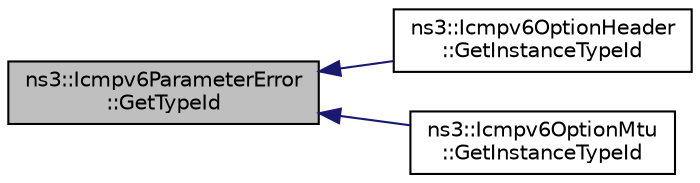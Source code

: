 digraph "ns3::Icmpv6ParameterError::GetTypeId"
{
  edge [fontname="Helvetica",fontsize="10",labelfontname="Helvetica",labelfontsize="10"];
  node [fontname="Helvetica",fontsize="10",shape=record];
  rankdir="LR";
  Node1 [label="ns3::Icmpv6ParameterError\l::GetTypeId",height=0.2,width=0.4,color="black", fillcolor="grey75", style="filled", fontcolor="black"];
  Node1 -> Node2 [dir="back",color="midnightblue",fontsize="10",style="solid"];
  Node2 [label="ns3::Icmpv6OptionHeader\l::GetInstanceTypeId",height=0.2,width=0.4,color="black", fillcolor="white", style="filled",URL="$da/d95/classns3_1_1Icmpv6OptionHeader.html#a772875e860bb7d9e13cb9bb653727edb",tooltip="Get the instance type ID. "];
  Node1 -> Node3 [dir="back",color="midnightblue",fontsize="10",style="solid"];
  Node3 [label="ns3::Icmpv6OptionMtu\l::GetInstanceTypeId",height=0.2,width=0.4,color="black", fillcolor="white", style="filled",URL="$df/d6d/classns3_1_1Icmpv6OptionMtu.html#a08bff0327430eaecec290d4422781ca6",tooltip="Get the instance type ID. "];
}
